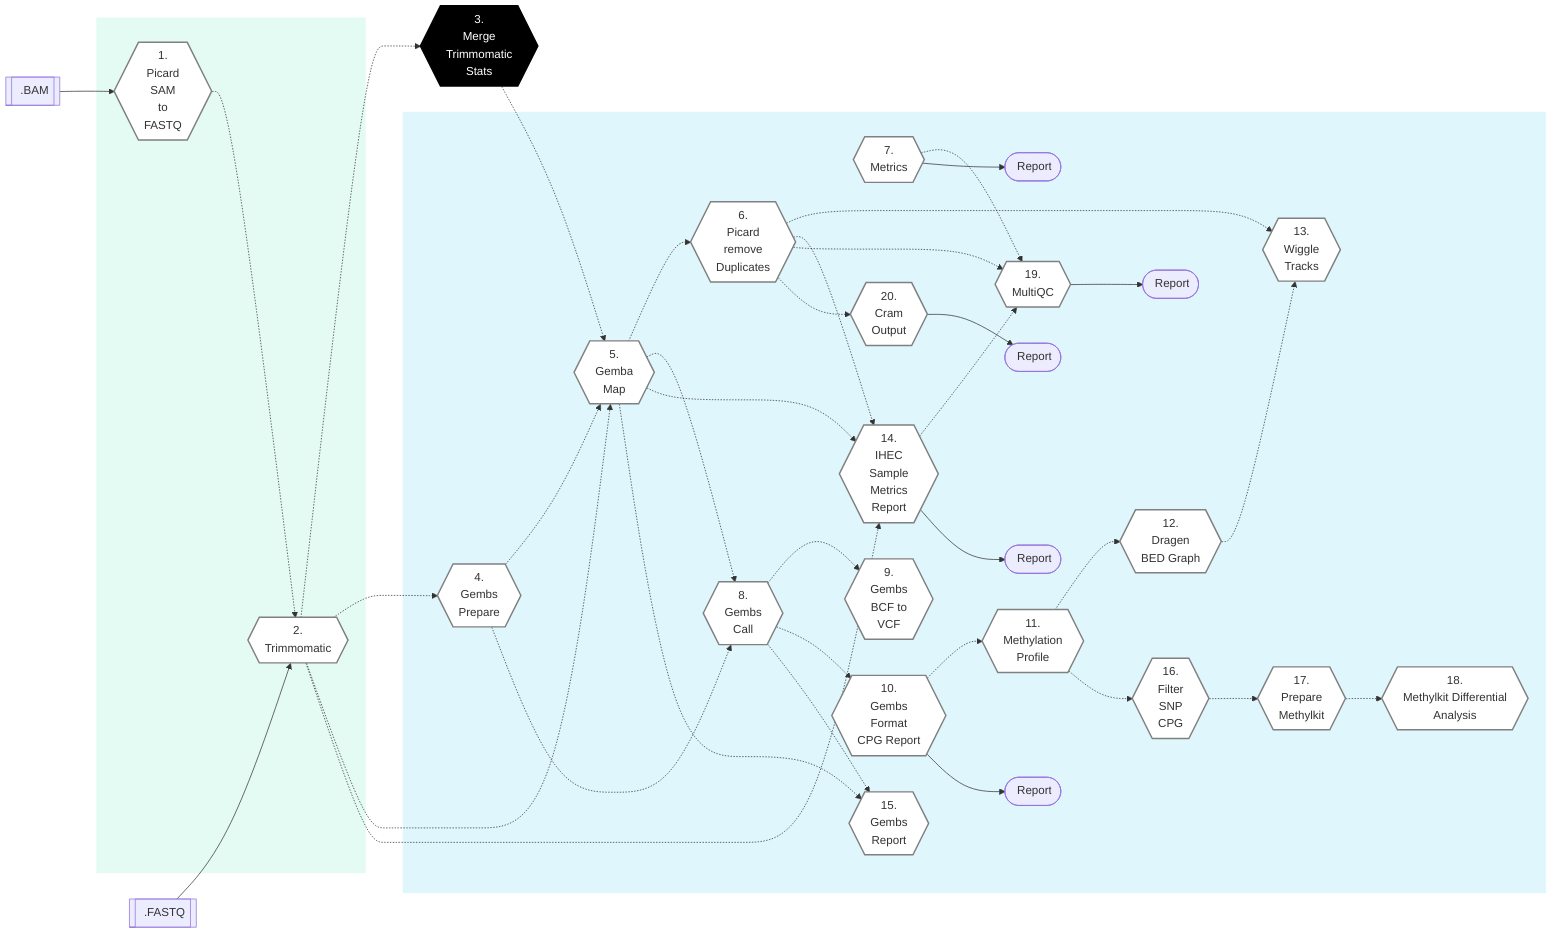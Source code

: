 %%{init: {'theme': 'base', 'themeVariables': { 'lineColor': '#404040'}, 'fontFamily': 'Montserrat', 'fontSize': 10}}}%%

        %% GenPipes Schema for Gembs methylseq.py
        %% Ref: https://bitbucket.org/mugqic/genpipes/src/master/pipelines/methylseq/
        %% Author Shaloo Shalini <shalz@hotmail.com>

        graph LR
          InputBAM[[fa:fa-file-archive-o .BAM]]
          InputFASTQ[[fa:fa-sticky-note-o .FASTQ ]]
          Output([fa:fa-sticky-note-o Report ])
          MetricsOP([fa:fa-sticky-note-o Report ])
          GembsReport([fa:fa-sticky-note-o Report])
          IHECReport([fa:fa-sticky-note-o Report])
          QCReport([fa:fa-sticky-note-o Report])

          Node1{{ 1. <br/> Picard<br/>SAM<br/>to<br/>FASTQ }}:::nodefill
          Node2{{ 2. <br/> Trimmomatic }}:::nodefill
          Node3{{ 3. <br/> Merge <br/> Trimmomatic <br/> Stats }}:::nodefillblack
          Node4{{ 4. <br/> Gembs <br/> Prepare }}:::nodefill
          Node5{{ 5. <br/> Gemba <br/> Map }}:::nodefill
          Node6{{ 6. <br/> Picard <br/> remove <br/> Duplicates }}:::nodefill
          Node7{{ 7. <br/> Metrics }}:::nodefill
          Node8{{ 8. <br/> Gembs<br/> Call }}:::nodefill
          Node9{{ 9. <br/> Gembs<br/> BCF to<br/>VCF }}:::nodefill
          Node10{{ 10. <br/> Gembs<br/> Format<br/>CPG Report }}:::nodefill
          Node11{{ 11. <br/> Methylation <br/> Profile }}:::nodefill
          Node12{{ 12. <br/> Dragen <br/> BED Graph }}:::nodefill
          Node13{{ 13. <br/> Wiggle <br/> Tracks }}:::nodefill
          Node14{{ 14. <br/> IHEC <br/> Sample <br/> Metrics <br/> Report }}:::nodefill
          Node15{{ 15. <br/> Gembs <br/> Report  }}:::nodefill
          Node16{{ 16. <br/> Filter <br/> SNP <br/> CPG }}:::nodefill
          Node17{{ 17. <br/> Prepare <br/> Methylkit }}:::nodefill
          Node18{{ 18. <br/> Methylkit Differential <br/> Analysis }}:::nodefill
          Node19{{ 19. <br/> MultiQC }}:::nodefill
          Node20{{ 20. <br/> Cram <br/> Output }}:::nodefill

          InputBAM --> Node1 -.-> Node2
          InputFASTQ --> Node2

          Node2 -.-> Node3 & Node4
          Node2 & Node3 & Node4 -.-> Node5 -.-> Node6
          Node4 & Node5 -.-> Node8 -.-> Node9 & Node10
          Node10 -.-> Node11 -.-> Node12
          Node6 & Node12 -.-> Node13
          Node2 & Node5 & Node6 -.-> Node14
          Node5 & Node8 -.-> Node15
          Node11 -.-> Node16 -.-> Node17 -.-> Node18
          Node6 & Node7 & Node14 -.-> Node19
          Node6 -.-> Node20

          Node7 --> MetricsOP
          Node10 --> GembsReport
          Node14 --> IHECReport
          Node19 --> QCReport
          Node20 --> Output

          subgraph readSetSteps[" "]
            Node1
            Node2
          end

          subgraph sampleSetSteps[" "]
            Node4
            Node5
            Node6
            Node7
            Node8
            Node9
            Node10
            Node11
            Node12
            Node13
            Node14
            Node15
            Node16
            Node17
            Node18
            Node19
            Node20
            MetricsOP
            QCReport
            GembsReport
            IHECReport
            Output
          end

          classDef greenRect fill:#E4FBF4,stroke:white
          class readSetSteps greenRect
          classDef blueRect fill:#DEF6FC,stroke:white
          class sampleSetSteps blueRect
          classDef nodefill fill:#ffffff,stroke:gray,stroke-width:2px
          classDef nodefillblack fill:black,stroke:black,color:white,stroke-width:2px